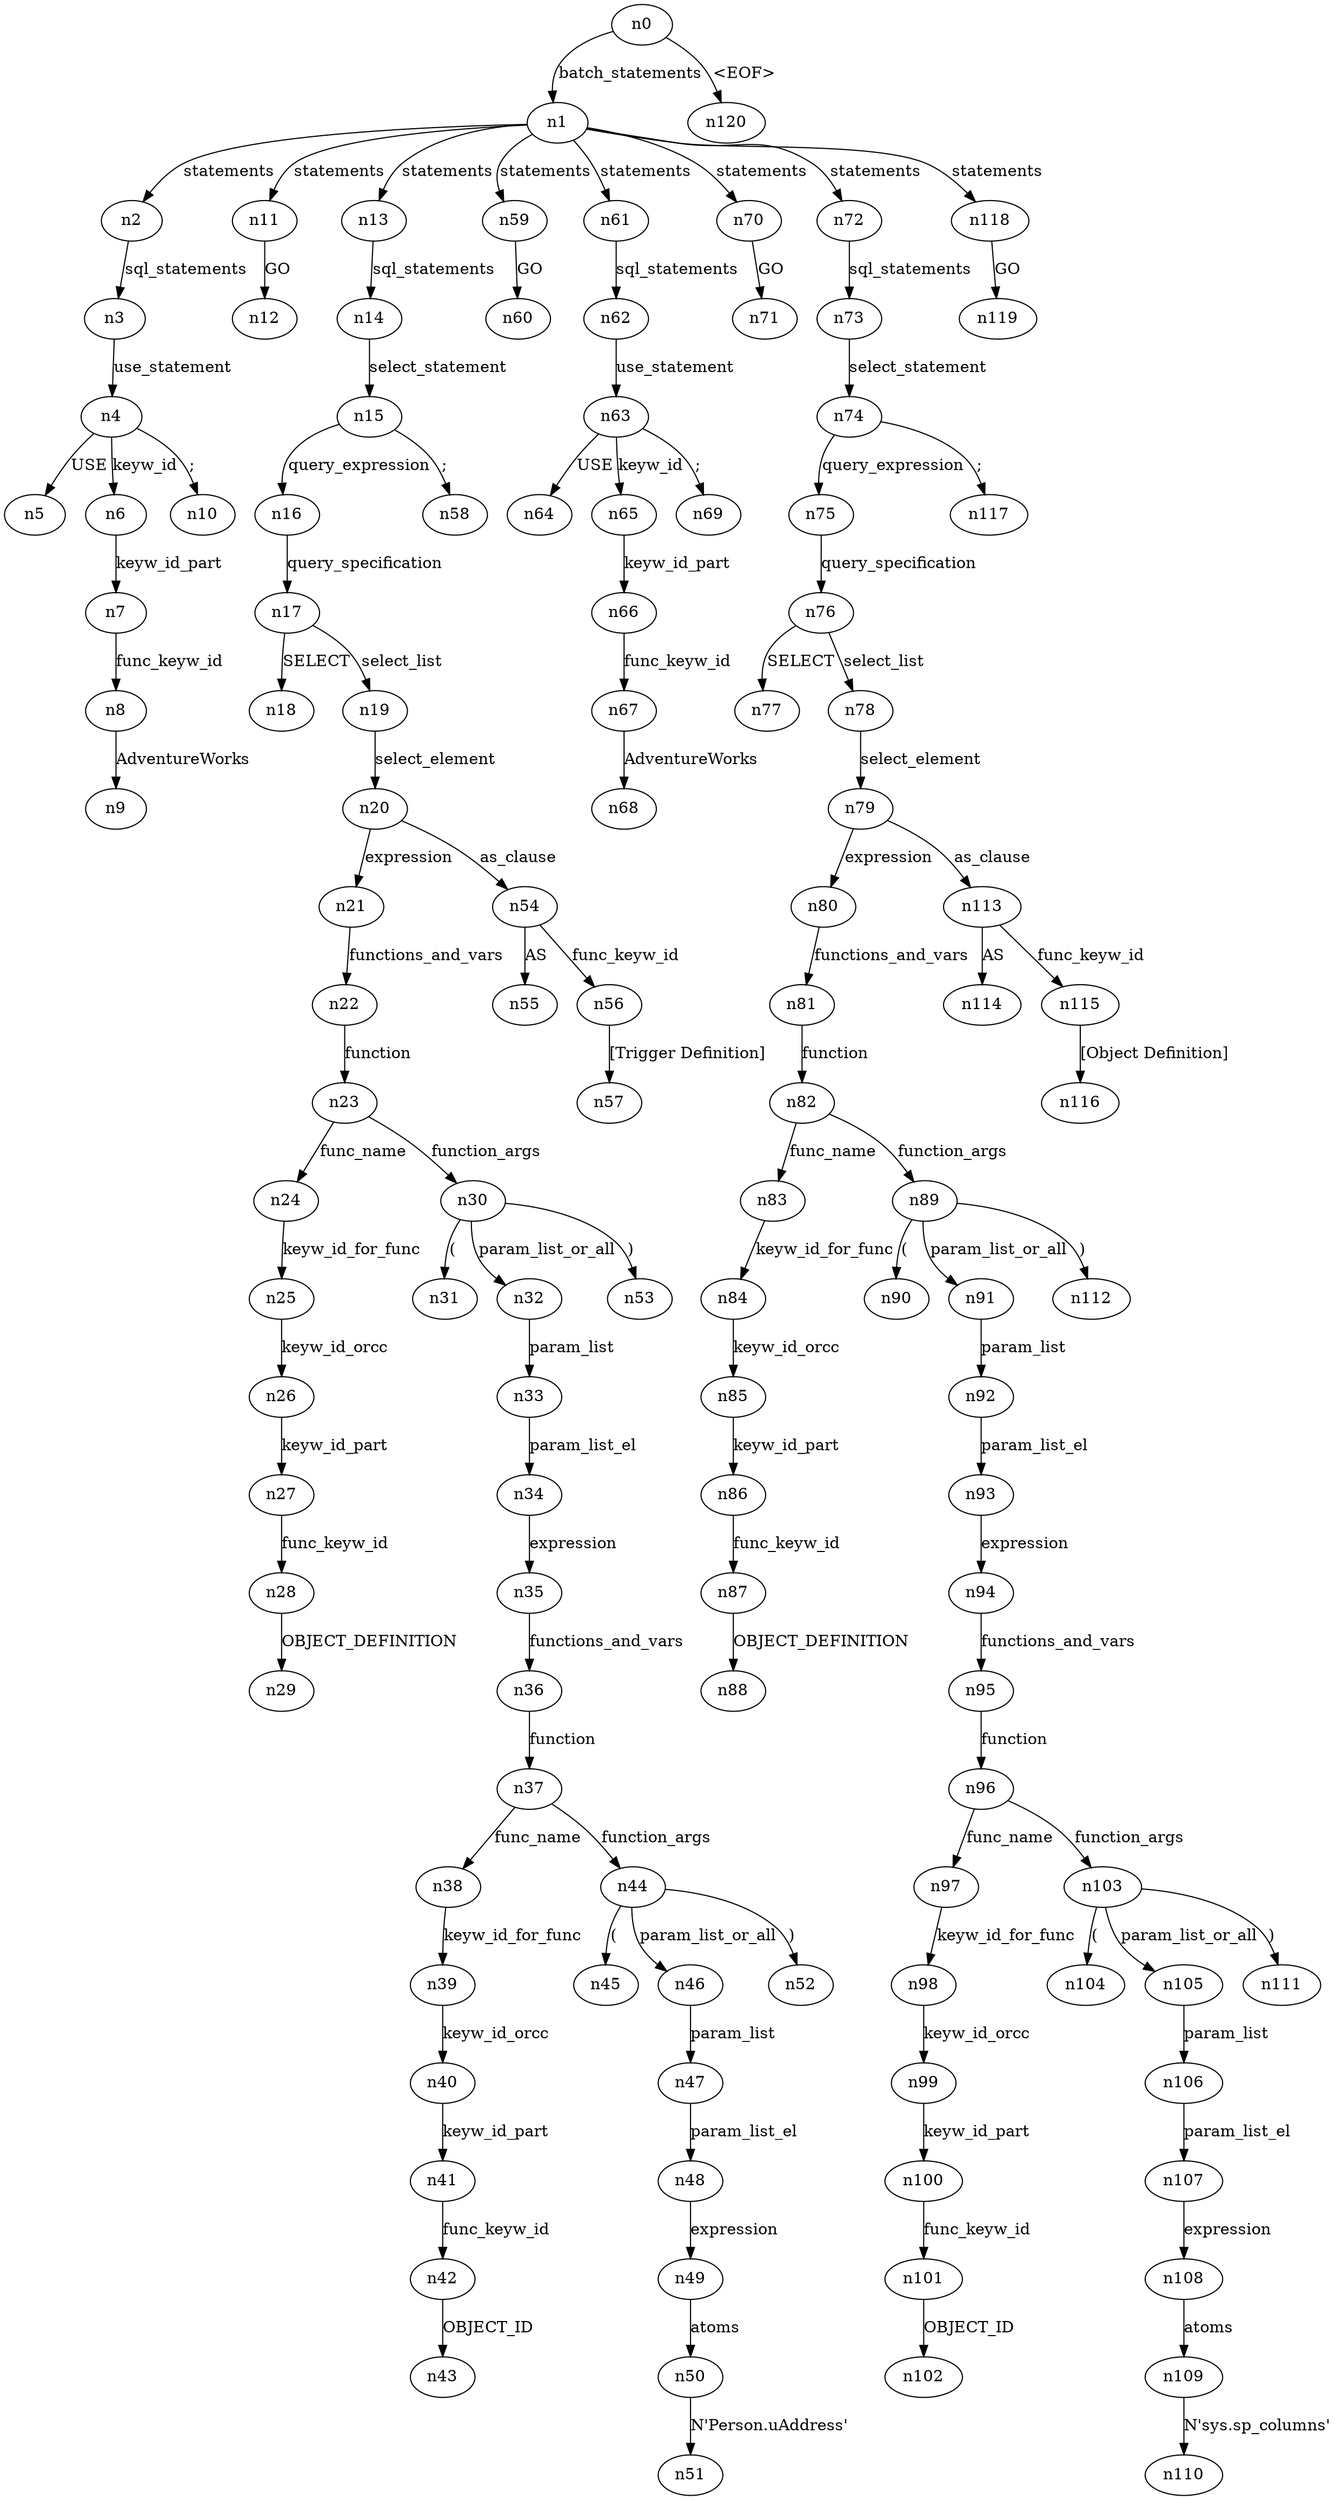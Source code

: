 digraph ParseTree {
  n0 -> n1 [label="batch_statements"];
  n1 -> n2 [label="statements"];
  n2 -> n3 [label="sql_statements"];
  n3 -> n4 [label="use_statement"];
  n4 -> n5 [label="USE"];
  n4 -> n6 [label="keyw_id"];
  n6 -> n7 [label="keyw_id_part"];
  n7 -> n8 [label="func_keyw_id"];
  n8 -> n9 [label="AdventureWorks"];
  n4 -> n10 [label=";"];
  n1 -> n11 [label="statements"];
  n11 -> n12 [label="GO"];
  n1 -> n13 [label="statements"];
  n13 -> n14 [label="sql_statements"];
  n14 -> n15 [label="select_statement"];
  n15 -> n16 [label="query_expression"];
  n16 -> n17 [label="query_specification"];
  n17 -> n18 [label="SELECT"];
  n17 -> n19 [label="select_list"];
  n19 -> n20 [label="select_element"];
  n20 -> n21 [label="expression"];
  n21 -> n22 [label="functions_and_vars"];
  n22 -> n23 [label="function"];
  n23 -> n24 [label="func_name"];
  n24 -> n25 [label="keyw_id_for_func"];
  n25 -> n26 [label="keyw_id_orcc"];
  n26 -> n27 [label="keyw_id_part"];
  n27 -> n28 [label="func_keyw_id"];
  n28 -> n29 [label="OBJECT_DEFINITION"];
  n23 -> n30 [label="function_args"];
  n30 -> n31 [label="("];
  n30 -> n32 [label="param_list_or_all"];
  n32 -> n33 [label="param_list"];
  n33 -> n34 [label="param_list_el"];
  n34 -> n35 [label="expression"];
  n35 -> n36 [label="functions_and_vars"];
  n36 -> n37 [label="function"];
  n37 -> n38 [label="func_name"];
  n38 -> n39 [label="keyw_id_for_func"];
  n39 -> n40 [label="keyw_id_orcc"];
  n40 -> n41 [label="keyw_id_part"];
  n41 -> n42 [label="func_keyw_id"];
  n42 -> n43 [label="OBJECT_ID"];
  n37 -> n44 [label="function_args"];
  n44 -> n45 [label="("];
  n44 -> n46 [label="param_list_or_all"];
  n46 -> n47 [label="param_list"];
  n47 -> n48 [label="param_list_el"];
  n48 -> n49 [label="expression"];
  n49 -> n50 [label="atoms"];
  n50 -> n51 [label="N'Person.uAddress'"];
  n44 -> n52 [label=")"];
  n30 -> n53 [label=")"];
  n20 -> n54 [label="as_clause"];
  n54 -> n55 [label="AS"];
  n54 -> n56 [label="func_keyw_id"];
  n56 -> n57 [label="[Trigger Definition]"];
  n15 -> n58 [label=";"];
  n1 -> n59 [label="statements"];
  n59 -> n60 [label="GO"];
  n1 -> n61 [label="statements"];
  n61 -> n62 [label="sql_statements"];
  n62 -> n63 [label="use_statement"];
  n63 -> n64 [label="USE"];
  n63 -> n65 [label="keyw_id"];
  n65 -> n66 [label="keyw_id_part"];
  n66 -> n67 [label="func_keyw_id"];
  n67 -> n68 [label="AdventureWorks"];
  n63 -> n69 [label=";"];
  n1 -> n70 [label="statements"];
  n70 -> n71 [label="GO"];
  n1 -> n72 [label="statements"];
  n72 -> n73 [label="sql_statements"];
  n73 -> n74 [label="select_statement"];
  n74 -> n75 [label="query_expression"];
  n75 -> n76 [label="query_specification"];
  n76 -> n77 [label="SELECT"];
  n76 -> n78 [label="select_list"];
  n78 -> n79 [label="select_element"];
  n79 -> n80 [label="expression"];
  n80 -> n81 [label="functions_and_vars"];
  n81 -> n82 [label="function"];
  n82 -> n83 [label="func_name"];
  n83 -> n84 [label="keyw_id_for_func"];
  n84 -> n85 [label="keyw_id_orcc"];
  n85 -> n86 [label="keyw_id_part"];
  n86 -> n87 [label="func_keyw_id"];
  n87 -> n88 [label="OBJECT_DEFINITION"];
  n82 -> n89 [label="function_args"];
  n89 -> n90 [label="("];
  n89 -> n91 [label="param_list_or_all"];
  n91 -> n92 [label="param_list"];
  n92 -> n93 [label="param_list_el"];
  n93 -> n94 [label="expression"];
  n94 -> n95 [label="functions_and_vars"];
  n95 -> n96 [label="function"];
  n96 -> n97 [label="func_name"];
  n97 -> n98 [label="keyw_id_for_func"];
  n98 -> n99 [label="keyw_id_orcc"];
  n99 -> n100 [label="keyw_id_part"];
  n100 -> n101 [label="func_keyw_id"];
  n101 -> n102 [label="OBJECT_ID"];
  n96 -> n103 [label="function_args"];
  n103 -> n104 [label="("];
  n103 -> n105 [label="param_list_or_all"];
  n105 -> n106 [label="param_list"];
  n106 -> n107 [label="param_list_el"];
  n107 -> n108 [label="expression"];
  n108 -> n109 [label="atoms"];
  n109 -> n110 [label="N'sys.sp_columns'"];
  n103 -> n111 [label=")"];
  n89 -> n112 [label=")"];
  n79 -> n113 [label="as_clause"];
  n113 -> n114 [label="AS"];
  n113 -> n115 [label="func_keyw_id"];
  n115 -> n116 [label="[Object Definition]"];
  n74 -> n117 [label=";"];
  n1 -> n118 [label="statements"];
  n118 -> n119 [label="GO"];
  n0 -> n120 [label="<EOF>"];
}